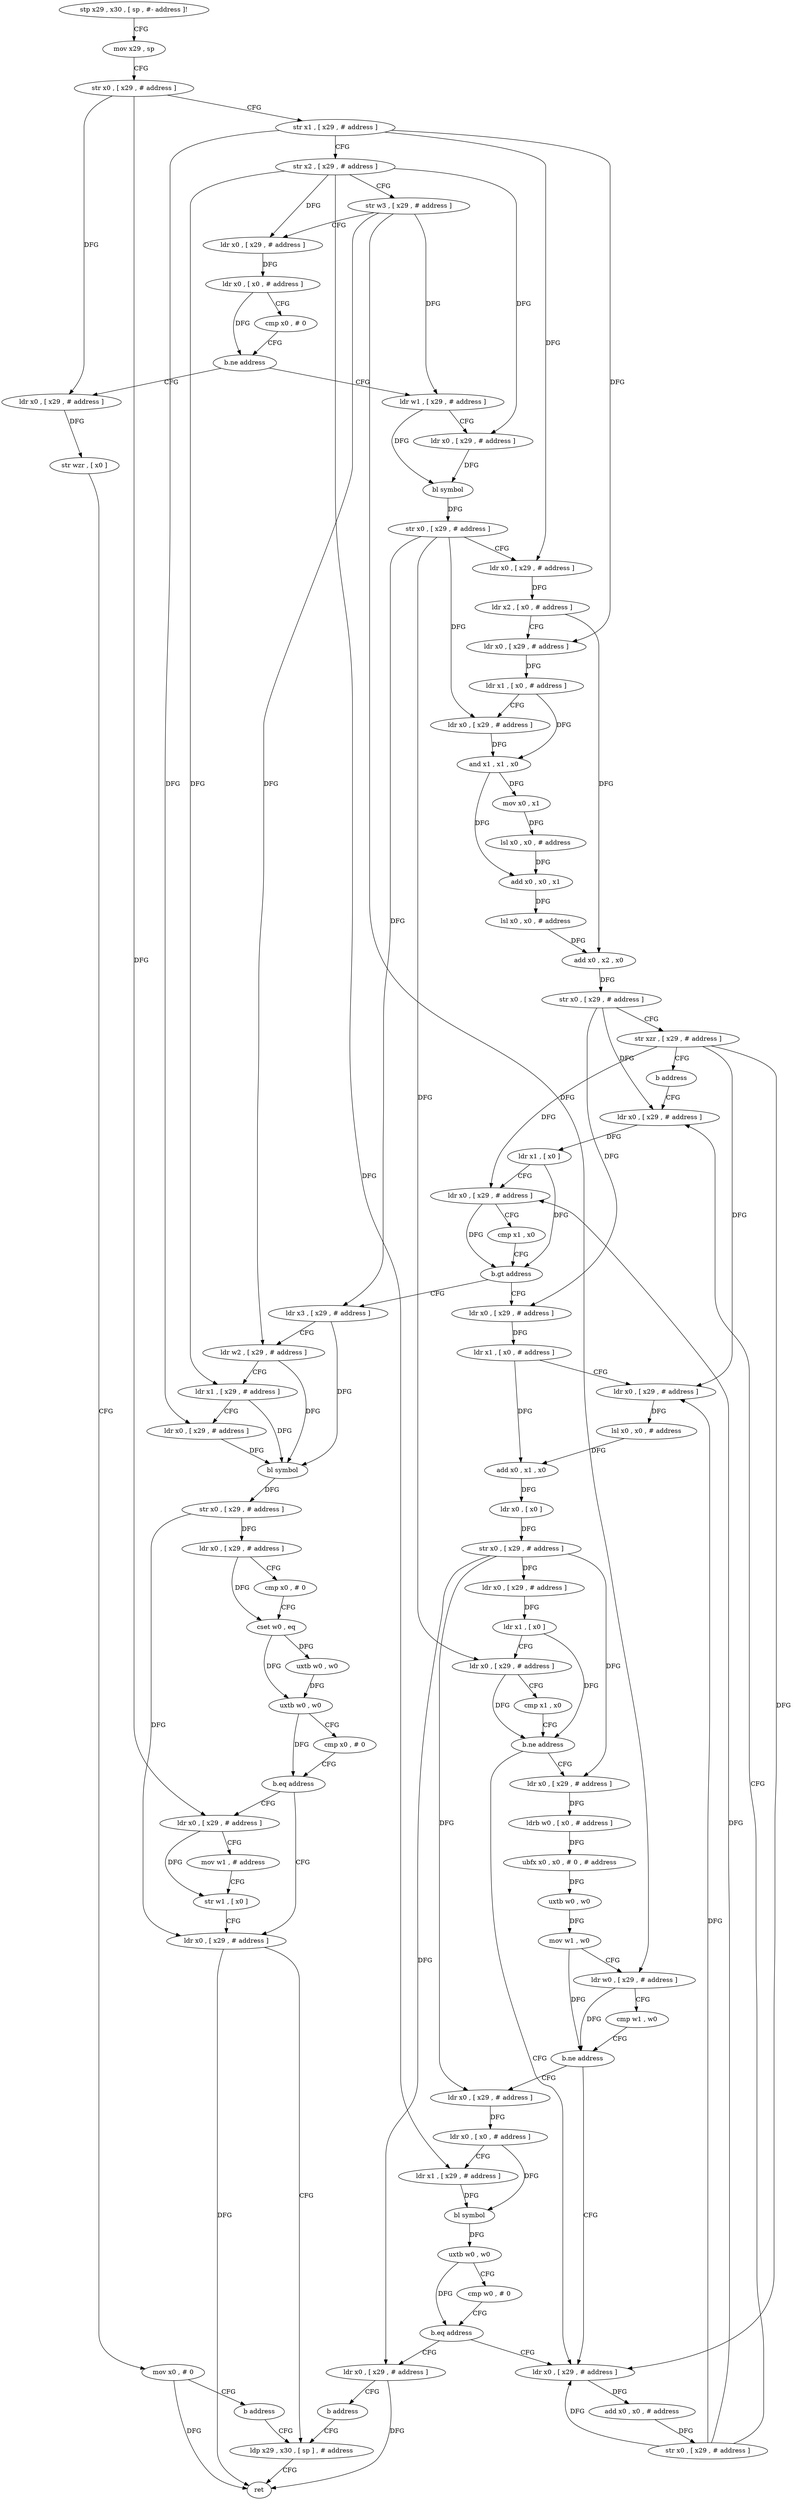 digraph "func" {
"4400704" [label = "stp x29 , x30 , [ sp , #- address ]!" ]
"4400708" [label = "mov x29 , sp" ]
"4400712" [label = "str x0 , [ x29 , # address ]" ]
"4400716" [label = "str x1 , [ x29 , # address ]" ]
"4400720" [label = "str x2 , [ x29 , # address ]" ]
"4400724" [label = "str w3 , [ x29 , # address ]" ]
"4400728" [label = "ldr x0 , [ x29 , # address ]" ]
"4400732" [label = "ldr x0 , [ x0 , # address ]" ]
"4400736" [label = "cmp x0 , # 0" ]
"4400740" [label = "b.ne address" ]
"4400760" [label = "ldr w1 , [ x29 , # address ]" ]
"4400744" [label = "ldr x0 , [ x29 , # address ]" ]
"4400764" [label = "ldr x0 , [ x29 , # address ]" ]
"4400768" [label = "bl symbol" ]
"4400772" [label = "str x0 , [ x29 , # address ]" ]
"4400776" [label = "ldr x0 , [ x29 , # address ]" ]
"4400780" [label = "ldr x2 , [ x0 , # address ]" ]
"4400784" [label = "ldr x0 , [ x29 , # address ]" ]
"4400788" [label = "ldr x1 , [ x0 , # address ]" ]
"4400792" [label = "ldr x0 , [ x29 , # address ]" ]
"4400796" [label = "and x1 , x1 , x0" ]
"4400800" [label = "mov x0 , x1" ]
"4400804" [label = "lsl x0 , x0 , # address" ]
"4400808" [label = "add x0 , x0 , x1" ]
"4400812" [label = "lsl x0 , x0 , # address" ]
"4400816" [label = "add x0 , x2 , x0" ]
"4400820" [label = "str x0 , [ x29 , # address ]" ]
"4400824" [label = "str xzr , [ x29 , # address ]" ]
"4400828" [label = "b address" ]
"4400960" [label = "ldr x0 , [ x29 , # address ]" ]
"4400748" [label = "str wzr , [ x0 ]" ]
"4400752" [label = "mov x0 , # 0" ]
"4400756" [label = "b address" ]
"4401048" [label = "ldp x29 , x30 , [ sp ] , # address" ]
"4400964" [label = "ldr x1 , [ x0 ]" ]
"4400968" [label = "ldr x0 , [ x29 , # address ]" ]
"4400972" [label = "cmp x1 , x0" ]
"4400976" [label = "b.gt address" ]
"4400832" [label = "ldr x0 , [ x29 , # address ]" ]
"4400980" [label = "ldr x3 , [ x29 , # address ]" ]
"4401052" [label = "ret" ]
"4400836" [label = "ldr x1 , [ x0 , # address ]" ]
"4400840" [label = "ldr x0 , [ x29 , # address ]" ]
"4400844" [label = "lsl x0 , x0 , # address" ]
"4400848" [label = "add x0 , x1 , x0" ]
"4400852" [label = "ldr x0 , [ x0 ]" ]
"4400856" [label = "str x0 , [ x29 , # address ]" ]
"4400860" [label = "ldr x0 , [ x29 , # address ]" ]
"4400864" [label = "ldr x1 , [ x0 ]" ]
"4400868" [label = "ldr x0 , [ x29 , # address ]" ]
"4400872" [label = "cmp x1 , x0" ]
"4400876" [label = "b.ne address" ]
"4400948" [label = "ldr x0 , [ x29 , # address ]" ]
"4400880" [label = "ldr x0 , [ x29 , # address ]" ]
"4400984" [label = "ldr w2 , [ x29 , # address ]" ]
"4400988" [label = "ldr x1 , [ x29 , # address ]" ]
"4400992" [label = "ldr x0 , [ x29 , # address ]" ]
"4400996" [label = "bl symbol" ]
"4401000" [label = "str x0 , [ x29 , # address ]" ]
"4401004" [label = "ldr x0 , [ x29 , # address ]" ]
"4401008" [label = "cmp x0 , # 0" ]
"4401012" [label = "cset w0 , eq" ]
"4401016" [label = "uxtb w0 , w0" ]
"4401020" [label = "uxtb w0 , w0" ]
"4401024" [label = "cmp x0 , # 0" ]
"4401028" [label = "b.eq address" ]
"4401044" [label = "ldr x0 , [ x29 , # address ]" ]
"4401032" [label = "ldr x0 , [ x29 , # address ]" ]
"4400952" [label = "add x0 , x0 , # address" ]
"4400956" [label = "str x0 , [ x29 , # address ]" ]
"4400884" [label = "ldrb w0 , [ x0 , # address ]" ]
"4400888" [label = "ubfx x0 , x0 , # 0 , # address" ]
"4400892" [label = "uxtb w0 , w0" ]
"4400896" [label = "mov w1 , w0" ]
"4400900" [label = "ldr w0 , [ x29 , # address ]" ]
"4400904" [label = "cmp w1 , w0" ]
"4400908" [label = "b.ne address" ]
"4400912" [label = "ldr x0 , [ x29 , # address ]" ]
"4401036" [label = "mov w1 , # address" ]
"4401040" [label = "str w1 , [ x0 ]" ]
"4400916" [label = "ldr x0 , [ x0 , # address ]" ]
"4400920" [label = "ldr x1 , [ x29 , # address ]" ]
"4400924" [label = "bl symbol" ]
"4400928" [label = "uxtb w0 , w0" ]
"4400932" [label = "cmp w0 , # 0" ]
"4400936" [label = "b.eq address" ]
"4400940" [label = "ldr x0 , [ x29 , # address ]" ]
"4400944" [label = "b address" ]
"4400704" -> "4400708" [ label = "CFG" ]
"4400708" -> "4400712" [ label = "CFG" ]
"4400712" -> "4400716" [ label = "CFG" ]
"4400712" -> "4400744" [ label = "DFG" ]
"4400712" -> "4401032" [ label = "DFG" ]
"4400716" -> "4400720" [ label = "CFG" ]
"4400716" -> "4400776" [ label = "DFG" ]
"4400716" -> "4400784" [ label = "DFG" ]
"4400716" -> "4400992" [ label = "DFG" ]
"4400720" -> "4400724" [ label = "CFG" ]
"4400720" -> "4400728" [ label = "DFG" ]
"4400720" -> "4400764" [ label = "DFG" ]
"4400720" -> "4400988" [ label = "DFG" ]
"4400720" -> "4400920" [ label = "DFG" ]
"4400724" -> "4400728" [ label = "CFG" ]
"4400724" -> "4400760" [ label = "DFG" ]
"4400724" -> "4400984" [ label = "DFG" ]
"4400724" -> "4400900" [ label = "DFG" ]
"4400728" -> "4400732" [ label = "DFG" ]
"4400732" -> "4400736" [ label = "CFG" ]
"4400732" -> "4400740" [ label = "DFG" ]
"4400736" -> "4400740" [ label = "CFG" ]
"4400740" -> "4400760" [ label = "CFG" ]
"4400740" -> "4400744" [ label = "CFG" ]
"4400760" -> "4400764" [ label = "CFG" ]
"4400760" -> "4400768" [ label = "DFG" ]
"4400744" -> "4400748" [ label = "DFG" ]
"4400764" -> "4400768" [ label = "DFG" ]
"4400768" -> "4400772" [ label = "DFG" ]
"4400772" -> "4400776" [ label = "CFG" ]
"4400772" -> "4400792" [ label = "DFG" ]
"4400772" -> "4400868" [ label = "DFG" ]
"4400772" -> "4400980" [ label = "DFG" ]
"4400776" -> "4400780" [ label = "DFG" ]
"4400780" -> "4400784" [ label = "CFG" ]
"4400780" -> "4400816" [ label = "DFG" ]
"4400784" -> "4400788" [ label = "DFG" ]
"4400788" -> "4400792" [ label = "CFG" ]
"4400788" -> "4400796" [ label = "DFG" ]
"4400792" -> "4400796" [ label = "DFG" ]
"4400796" -> "4400800" [ label = "DFG" ]
"4400796" -> "4400808" [ label = "DFG" ]
"4400800" -> "4400804" [ label = "DFG" ]
"4400804" -> "4400808" [ label = "DFG" ]
"4400808" -> "4400812" [ label = "DFG" ]
"4400812" -> "4400816" [ label = "DFG" ]
"4400816" -> "4400820" [ label = "DFG" ]
"4400820" -> "4400824" [ label = "CFG" ]
"4400820" -> "4400960" [ label = "DFG" ]
"4400820" -> "4400832" [ label = "DFG" ]
"4400824" -> "4400828" [ label = "CFG" ]
"4400824" -> "4400968" [ label = "DFG" ]
"4400824" -> "4400840" [ label = "DFG" ]
"4400824" -> "4400948" [ label = "DFG" ]
"4400828" -> "4400960" [ label = "CFG" ]
"4400960" -> "4400964" [ label = "DFG" ]
"4400748" -> "4400752" [ label = "CFG" ]
"4400752" -> "4400756" [ label = "CFG" ]
"4400752" -> "4401052" [ label = "DFG" ]
"4400756" -> "4401048" [ label = "CFG" ]
"4401048" -> "4401052" [ label = "CFG" ]
"4400964" -> "4400968" [ label = "CFG" ]
"4400964" -> "4400976" [ label = "DFG" ]
"4400968" -> "4400972" [ label = "CFG" ]
"4400968" -> "4400976" [ label = "DFG" ]
"4400972" -> "4400976" [ label = "CFG" ]
"4400976" -> "4400832" [ label = "CFG" ]
"4400976" -> "4400980" [ label = "CFG" ]
"4400832" -> "4400836" [ label = "DFG" ]
"4400980" -> "4400984" [ label = "CFG" ]
"4400980" -> "4400996" [ label = "DFG" ]
"4400836" -> "4400840" [ label = "CFG" ]
"4400836" -> "4400848" [ label = "DFG" ]
"4400840" -> "4400844" [ label = "DFG" ]
"4400844" -> "4400848" [ label = "DFG" ]
"4400848" -> "4400852" [ label = "DFG" ]
"4400852" -> "4400856" [ label = "DFG" ]
"4400856" -> "4400860" [ label = "DFG" ]
"4400856" -> "4400880" [ label = "DFG" ]
"4400856" -> "4400912" [ label = "DFG" ]
"4400856" -> "4400940" [ label = "DFG" ]
"4400860" -> "4400864" [ label = "DFG" ]
"4400864" -> "4400868" [ label = "CFG" ]
"4400864" -> "4400876" [ label = "DFG" ]
"4400868" -> "4400872" [ label = "CFG" ]
"4400868" -> "4400876" [ label = "DFG" ]
"4400872" -> "4400876" [ label = "CFG" ]
"4400876" -> "4400948" [ label = "CFG" ]
"4400876" -> "4400880" [ label = "CFG" ]
"4400948" -> "4400952" [ label = "DFG" ]
"4400880" -> "4400884" [ label = "DFG" ]
"4400984" -> "4400988" [ label = "CFG" ]
"4400984" -> "4400996" [ label = "DFG" ]
"4400988" -> "4400992" [ label = "CFG" ]
"4400988" -> "4400996" [ label = "DFG" ]
"4400992" -> "4400996" [ label = "DFG" ]
"4400996" -> "4401000" [ label = "DFG" ]
"4401000" -> "4401004" [ label = "DFG" ]
"4401000" -> "4401044" [ label = "DFG" ]
"4401004" -> "4401008" [ label = "CFG" ]
"4401004" -> "4401012" [ label = "DFG" ]
"4401008" -> "4401012" [ label = "CFG" ]
"4401012" -> "4401016" [ label = "DFG" ]
"4401012" -> "4401020" [ label = "DFG" ]
"4401016" -> "4401020" [ label = "DFG" ]
"4401020" -> "4401024" [ label = "CFG" ]
"4401020" -> "4401028" [ label = "DFG" ]
"4401024" -> "4401028" [ label = "CFG" ]
"4401028" -> "4401044" [ label = "CFG" ]
"4401028" -> "4401032" [ label = "CFG" ]
"4401044" -> "4401048" [ label = "CFG" ]
"4401044" -> "4401052" [ label = "DFG" ]
"4401032" -> "4401036" [ label = "CFG" ]
"4401032" -> "4401040" [ label = "DFG" ]
"4400952" -> "4400956" [ label = "DFG" ]
"4400956" -> "4400960" [ label = "CFG" ]
"4400956" -> "4400968" [ label = "DFG" ]
"4400956" -> "4400840" [ label = "DFG" ]
"4400956" -> "4400948" [ label = "DFG" ]
"4400884" -> "4400888" [ label = "DFG" ]
"4400888" -> "4400892" [ label = "DFG" ]
"4400892" -> "4400896" [ label = "DFG" ]
"4400896" -> "4400900" [ label = "CFG" ]
"4400896" -> "4400908" [ label = "DFG" ]
"4400900" -> "4400904" [ label = "CFG" ]
"4400900" -> "4400908" [ label = "DFG" ]
"4400904" -> "4400908" [ label = "CFG" ]
"4400908" -> "4400948" [ label = "CFG" ]
"4400908" -> "4400912" [ label = "CFG" ]
"4400912" -> "4400916" [ label = "DFG" ]
"4401036" -> "4401040" [ label = "CFG" ]
"4401040" -> "4401044" [ label = "CFG" ]
"4400916" -> "4400920" [ label = "CFG" ]
"4400916" -> "4400924" [ label = "DFG" ]
"4400920" -> "4400924" [ label = "DFG" ]
"4400924" -> "4400928" [ label = "DFG" ]
"4400928" -> "4400932" [ label = "CFG" ]
"4400928" -> "4400936" [ label = "DFG" ]
"4400932" -> "4400936" [ label = "CFG" ]
"4400936" -> "4400948" [ label = "CFG" ]
"4400936" -> "4400940" [ label = "CFG" ]
"4400940" -> "4400944" [ label = "CFG" ]
"4400940" -> "4401052" [ label = "DFG" ]
"4400944" -> "4401048" [ label = "CFG" ]
}
